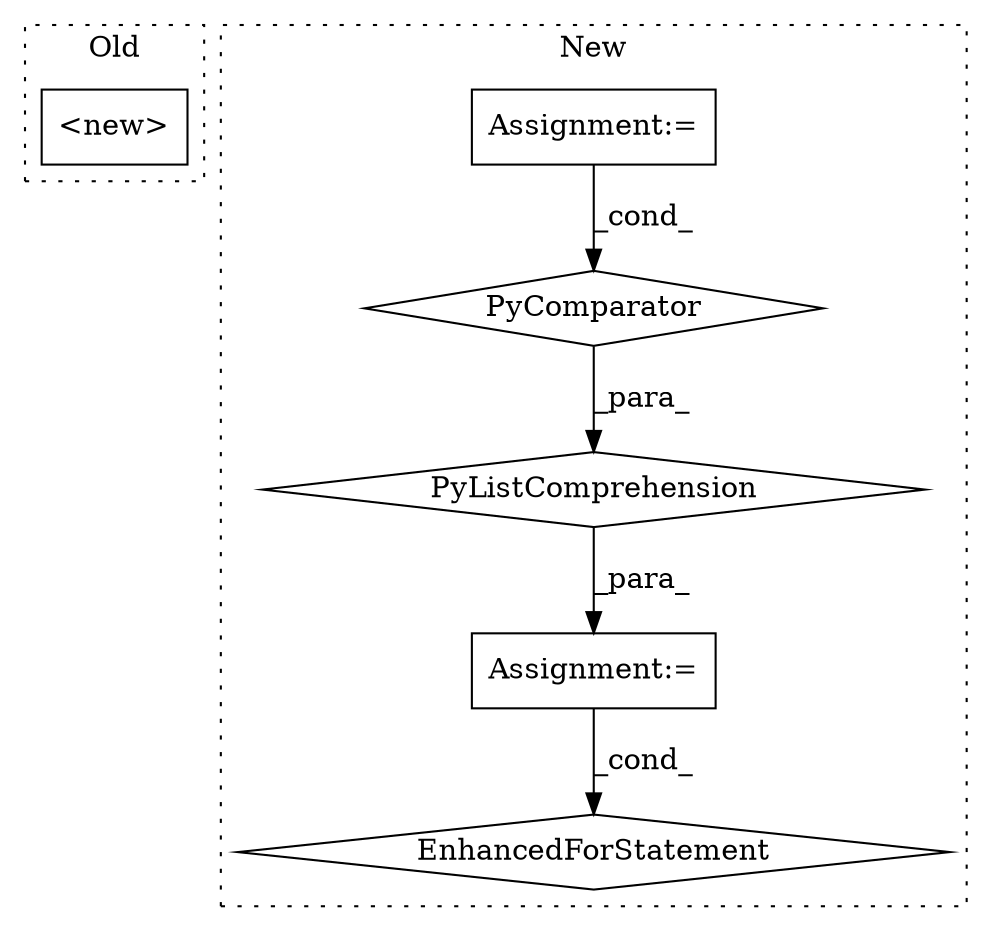 digraph G {
subgraph cluster0 {
1 [label="<new>" a="46" s="5144,5169" l="6,2" shape="box"];
label = "Old";
style="dotted";
}
subgraph cluster1 {
2 [label="PyListComprehension" a="109" s="605" l="148" shape="diamond"];
3 [label="PyComparator" a="113" s="705" l="40" shape="diamond"];
4 [label="Assignment:=" a="7" s="705" l="40" shape="box"];
5 [label="Assignment:=" a="7" s="753,873" l="66,2" shape="box"];
6 [label="EnhancedForStatement" a="70" s="753,873" l="66,2" shape="diamond"];
label = "New";
style="dotted";
}
2 -> 5 [label="_para_"];
3 -> 2 [label="_para_"];
4 -> 3 [label="_cond_"];
5 -> 6 [label="_cond_"];
}